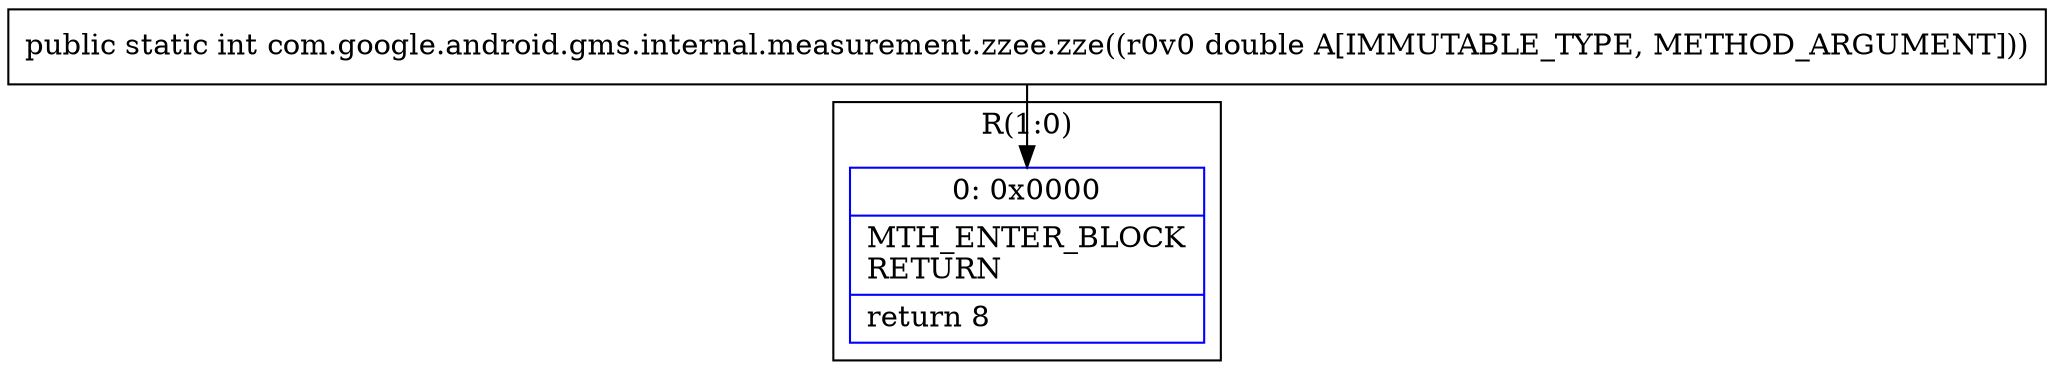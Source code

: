 digraph "CFG forcom.google.android.gms.internal.measurement.zzee.zze(D)I" {
subgraph cluster_Region_766806427 {
label = "R(1:0)";
node [shape=record,color=blue];
Node_0 [shape=record,label="{0\:\ 0x0000|MTH_ENTER_BLOCK\lRETURN\l|return 8\l}"];
}
MethodNode[shape=record,label="{public static int com.google.android.gms.internal.measurement.zzee.zze((r0v0 double A[IMMUTABLE_TYPE, METHOD_ARGUMENT])) }"];
MethodNode -> Node_0;
}

